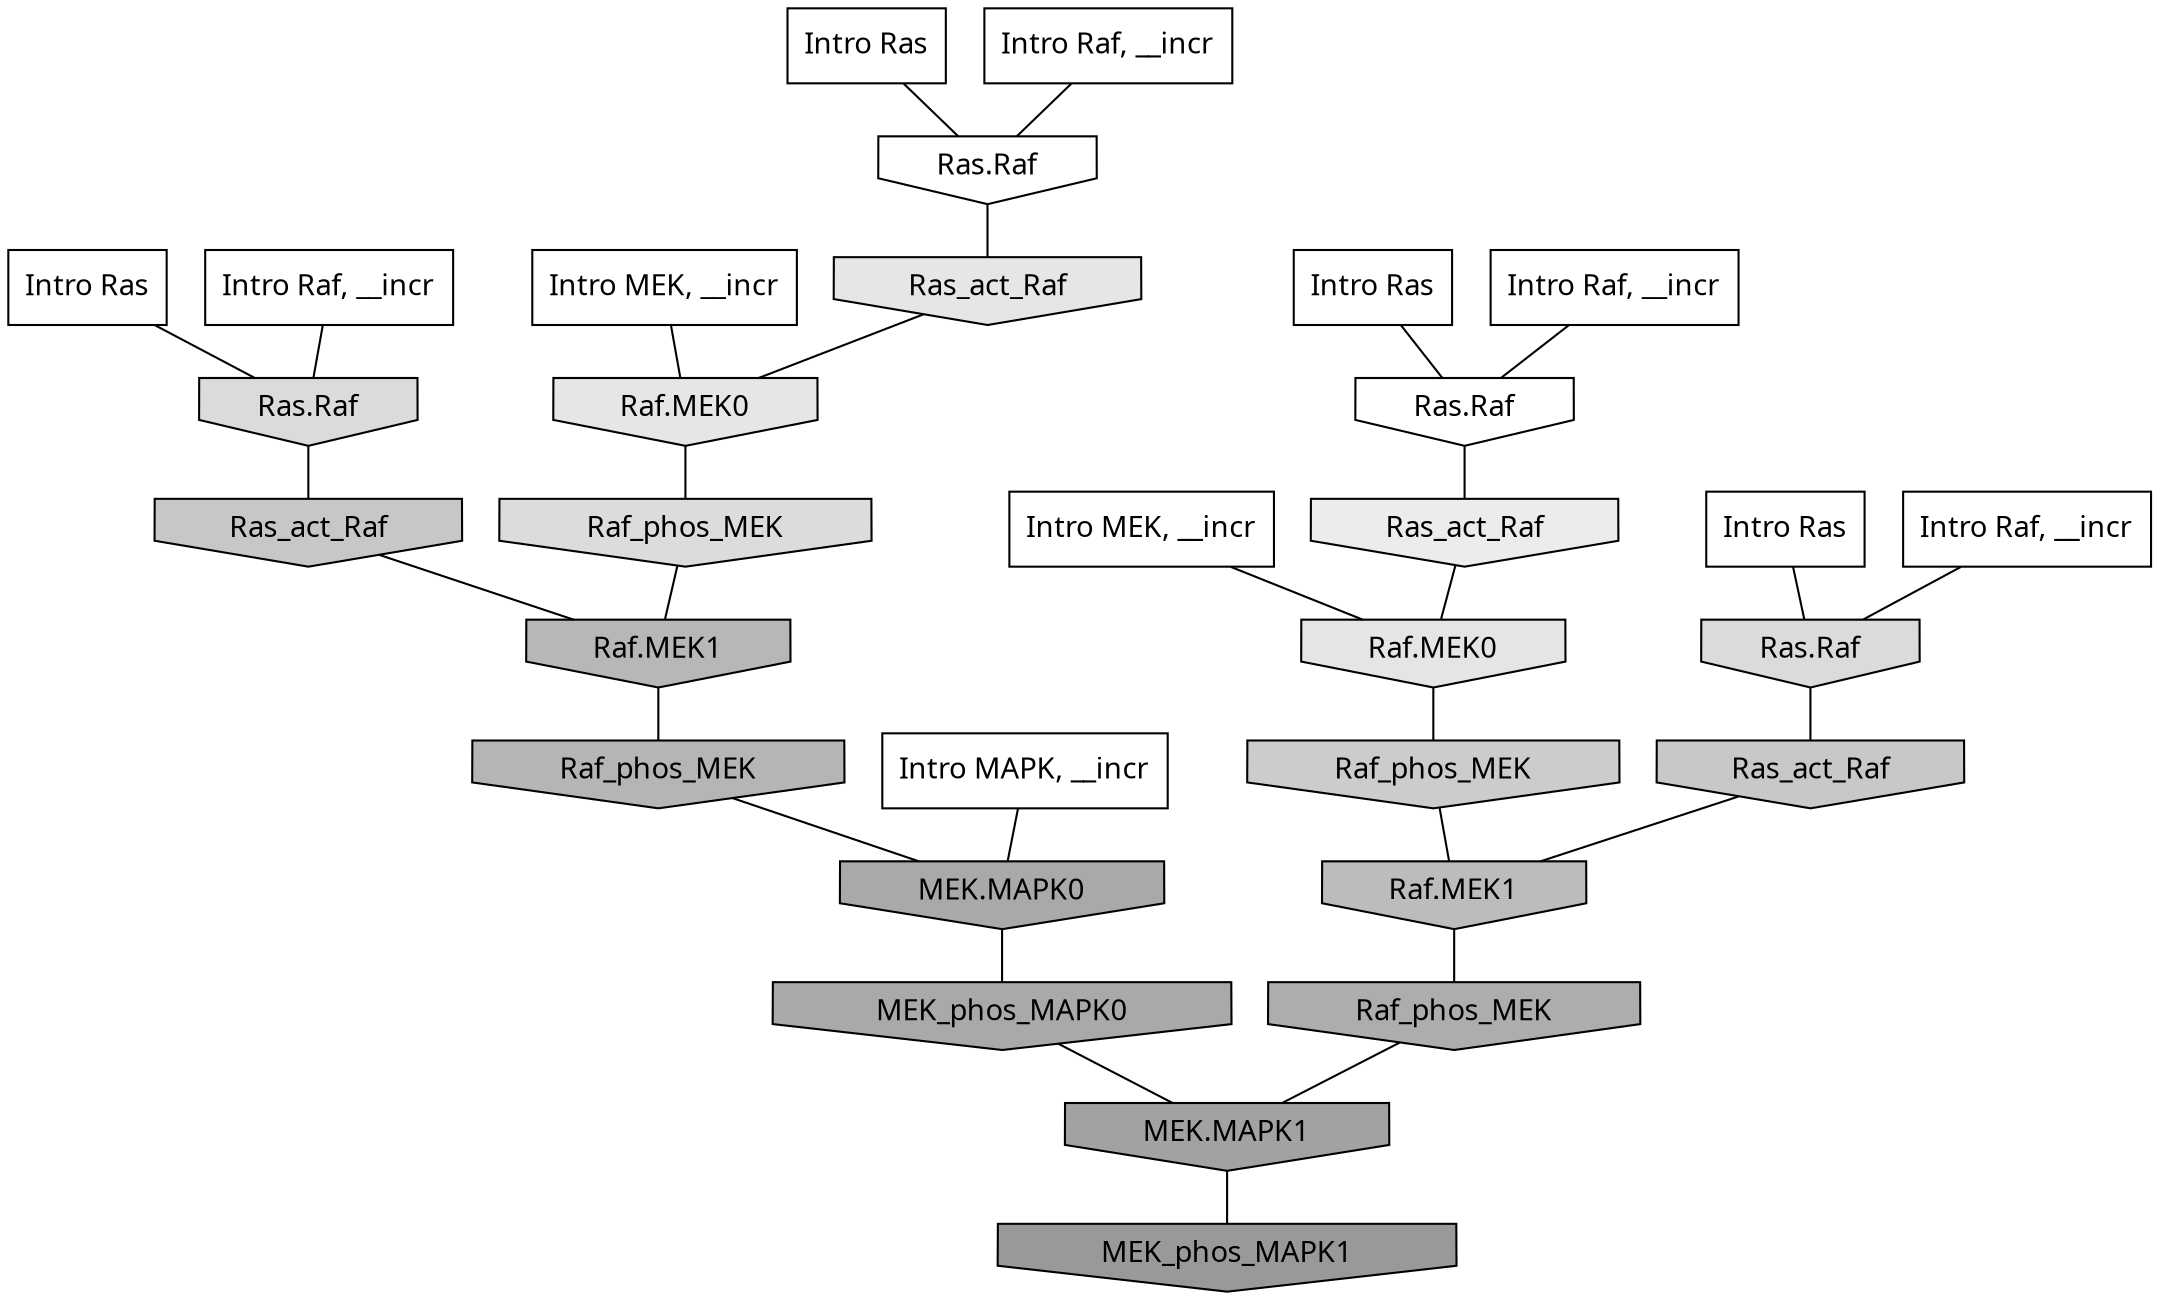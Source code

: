digraph G{
  rankdir="TB";
  ranksep=0.30;
  node [fontname="CMU Serif"];
  edge [fontname="CMU Serif"];
  
  18 [label="Intro Ras", shape=rectangle, style=filled, fillcolor="0.000 0.000 1.000"]
  
  50 [label="Intro Ras", shape=rectangle, style=filled, fillcolor="0.000 0.000 1.000"]
  
  51 [label="Intro Ras", shape=rectangle, style=filled, fillcolor="0.000 0.000 1.000"]
  
  79 [label="Intro Ras", shape=rectangle, style=filled, fillcolor="0.000 0.000 1.000"]
  
  124 [label="Intro Raf, __incr", shape=rectangle, style=filled, fillcolor="0.000 0.000 1.000"]
  
  505 [label="Intro Raf, __incr", shape=rectangle, style=filled, fillcolor="0.000 0.000 1.000"]
  
  748 [label="Intro Raf, __incr", shape=rectangle, style=filled, fillcolor="0.000 0.000 1.000"]
  
  979 [label="Intro Raf, __incr", shape=rectangle, style=filled, fillcolor="0.000 0.000 1.000"]
  
  1255 [label="Intro MEK, __incr", shape=rectangle, style=filled, fillcolor="0.000 0.000 1.000"]
  
  1813 [label="Intro MEK, __incr", shape=rectangle, style=filled, fillcolor="0.000 0.000 1.000"]
  
  2528 [label="Intro MAPK, __incr", shape=rectangle, style=filled, fillcolor="0.000 0.000 1.000"]
  
  3271 [label="Ras.Raf", shape=invhouse, style=filled, fillcolor="0.000 0.000 1.000"]
  
  3296 [label="Ras.Raf", shape=invhouse, style=filled, fillcolor="0.000 0.000 1.000"]
  
  3826 [label="Ras_act_Raf", shape=invhouse, style=filled, fillcolor="0.000 0.000 0.923"]
  
  4129 [label="Ras_act_Raf", shape=invhouse, style=filled, fillcolor="0.000 0.000 0.899"]
  
  4132 [label="Raf.MEK0", shape=invhouse, style=filled, fillcolor="0.000 0.000 0.899"]
  
  4147 [label="Raf.MEK0", shape=invhouse, style=filled, fillcolor="0.000 0.000 0.898"]
  
  4593 [label="Raf_phos_MEK", shape=invhouse, style=filled, fillcolor="0.000 0.000 0.860"]
  
  4655 [label="Ras.Raf", shape=invhouse, style=filled, fillcolor="0.000 0.000 0.856"]
  
  4659 [label="Ras.Raf", shape=invhouse, style=filled, fillcolor="0.000 0.000 0.856"]
  
  5441 [label="Raf_phos_MEK", shape=invhouse, style=filled, fillcolor="0.000 0.000 0.800"]
  
  5640 [label="Ras_act_Raf", shape=invhouse, style=filled, fillcolor="0.000 0.000 0.785"]
  
  5721 [label="Ras_act_Raf", shape=invhouse, style=filled, fillcolor="0.000 0.000 0.780"]
  
  6440 [label="Raf.MEK1", shape=invhouse, style=filled, fillcolor="0.000 0.000 0.738"]
  
  6916 [label="Raf.MEK1", shape=invhouse, style=filled, fillcolor="0.000 0.000 0.716"]
  
  7046 [label="Raf_phos_MEK", shape=invhouse, style=filled, fillcolor="0.000 0.000 0.710"]
  
  7879 [label="Raf_phos_MEK", shape=invhouse, style=filled, fillcolor="0.000 0.000 0.679"]
  
  8341 [label="MEK.MAPK0", shape=invhouse, style=filled, fillcolor="0.000 0.000 0.662"]
  
  8358 [label="MEK_phos_MAPK0", shape=invhouse, style=filled, fillcolor="0.000 0.000 0.662"]
  
  9063 [label="MEK.MAPK1", shape=invhouse, style=filled, fillcolor="0.000 0.000 0.635"]
  
  10411 [label="MEK_phos_MAPK1", shape=invhouse, style=filled, fillcolor="0.000 0.000 0.600"]
  
  
  9063 -> 10411 [dir=none, color="0.000 0.000 0.000"] 
  8358 -> 9063 [dir=none, color="0.000 0.000 0.000"] 
  8341 -> 8358 [dir=none, color="0.000 0.000 0.000"] 
  7879 -> 9063 [dir=none, color="0.000 0.000 0.000"] 
  7046 -> 8341 [dir=none, color="0.000 0.000 0.000"] 
  6916 -> 7046 [dir=none, color="0.000 0.000 0.000"] 
  6440 -> 7879 [dir=none, color="0.000 0.000 0.000"] 
  5721 -> 6916 [dir=none, color="0.000 0.000 0.000"] 
  5640 -> 6440 [dir=none, color="0.000 0.000 0.000"] 
  5441 -> 6440 [dir=none, color="0.000 0.000 0.000"] 
  4659 -> 5721 [dir=none, color="0.000 0.000 0.000"] 
  4655 -> 5640 [dir=none, color="0.000 0.000 0.000"] 
  4593 -> 6916 [dir=none, color="0.000 0.000 0.000"] 
  4147 -> 5441 [dir=none, color="0.000 0.000 0.000"] 
  4132 -> 4593 [dir=none, color="0.000 0.000 0.000"] 
  4129 -> 4132 [dir=none, color="0.000 0.000 0.000"] 
  3826 -> 4147 [dir=none, color="0.000 0.000 0.000"] 
  3296 -> 3826 [dir=none, color="0.000 0.000 0.000"] 
  3271 -> 4129 [dir=none, color="0.000 0.000 0.000"] 
  2528 -> 8341 [dir=none, color="0.000 0.000 0.000"] 
  1813 -> 4132 [dir=none, color="0.000 0.000 0.000"] 
  1255 -> 4147 [dir=none, color="0.000 0.000 0.000"] 
  979 -> 3271 [dir=none, color="0.000 0.000 0.000"] 
  748 -> 4655 [dir=none, color="0.000 0.000 0.000"] 
  505 -> 3296 [dir=none, color="0.000 0.000 0.000"] 
  124 -> 4659 [dir=none, color="0.000 0.000 0.000"] 
  79 -> 3296 [dir=none, color="0.000 0.000 0.000"] 
  51 -> 4655 [dir=none, color="0.000 0.000 0.000"] 
  50 -> 3271 [dir=none, color="0.000 0.000 0.000"] 
  18 -> 4659 [dir=none, color="0.000 0.000 0.000"] 
  
  }
